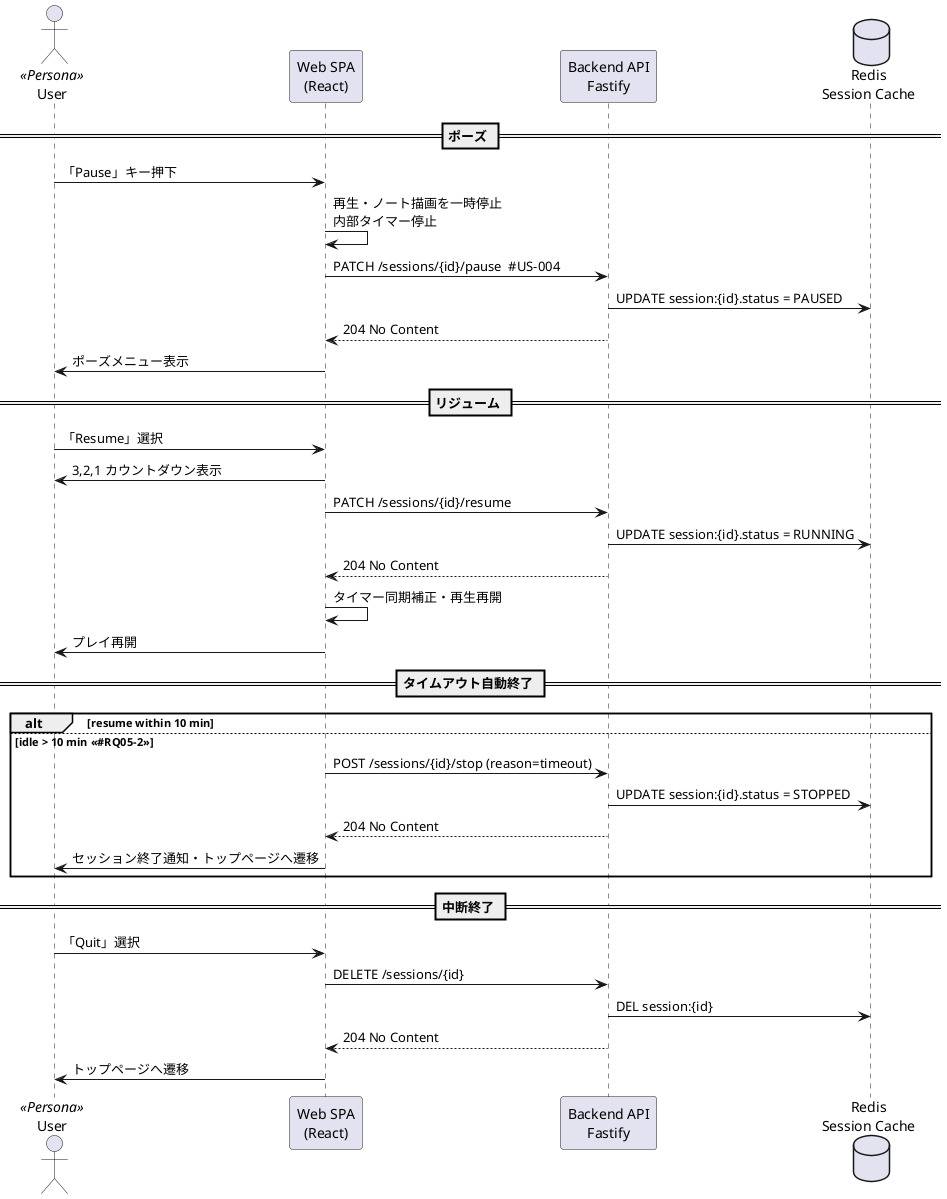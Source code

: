 @startuml
' ==============================================================
' Sequence Diagram — Pause & Resume (#US-004)
' ==============================================================
actor User  as user <<Persona>>
participant "Web SPA\n(React)"            as spa
participant "Backend API\nFastify"        as api
database    "Redis\nSession Cache"        as cache

== ポーズ ==
user -> spa : 「Pause」キー押下
spa -> spa : 再生・ノート描画を一時停止\n内部タイマー停止
' <<constraint>> PATCH /sessions/{id}/pause: 3秒以内応答
spa -> api : PATCH /sessions/{id}/pause  #US-004
api -> cache : UPDATE session:{id}.status = PAUSED
api --> spa : 204 No Content
spa -> user : ポーズメニュー表示

== リジューム ==
user -> spa : 「Resume」選択
spa -> user : 3,2,1 カウントダウン表示
' <<constraint>> PATCH /sessions/{id}/resume: 3秒以内応答
spa -> api : PATCH /sessions/{id}/resume
api -> cache : UPDATE session:{id}.status = RUNNING
api --> spa : 204 No Content
spa -> spa : タイマー同期補正・再生再開
spa -> user : プレイ再開

== タイムアウト自動終了 ==
alt resume within 10 min
  ' 何もしない
else idle > 10 min <<#RQ05-2>>
  spa -> api : POST /sessions/{id}/stop (reason=timeout)
  api -> cache : UPDATE session:{id}.status = STOPPED
  api --> spa : 204 No Content
  spa -> user : セッション終了通知・トップページへ遷移
end

== 中断終了 ==
user -> spa : 「Quit」選択
spa -> api : DELETE /sessions/{id}
api -> cache : DEL session:{id}
api --> spa : 204 No Content
spa -> user : トップページへ遷移

@enduml